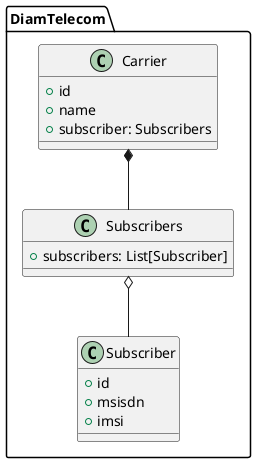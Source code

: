 @startuml
package DiamTelecom {
    class Subscriber {
        +id
        +msisdn
        +imsi
    }

    class Subscribers {
        +subscribers: List[Subscriber]
    }

    class Carrier {
        +id
        +name
        +subscriber: Subscribers
    }

    Carrier *-- Subscribers
    Subscribers o-- Subscriber
}
@enduml
